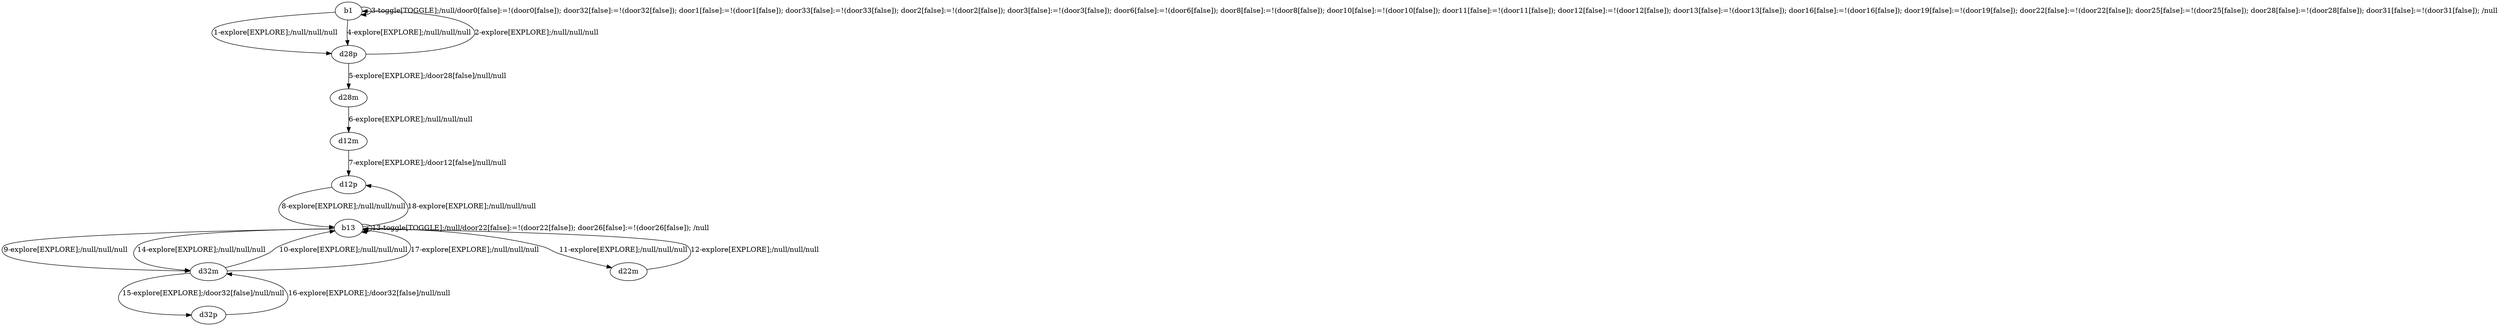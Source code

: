 # Total number of goals covered by this test: 3
# b13 --> d32m
# d32m --> b13
# b13 --> b13

digraph g {
"b1" -> "d28p" [label = "1-explore[EXPLORE];/null/null/null"];
"d28p" -> "b1" [label = "2-explore[EXPLORE];/null/null/null"];
"b1" -> "b1" [label = "3-toggle[TOGGLE];/null/door0[false]:=!(door0[false]); door32[false]:=!(door32[false]); door1[false]:=!(door1[false]); door33[false]:=!(door33[false]); door2[false]:=!(door2[false]); door3[false]:=!(door3[false]); door6[false]:=!(door6[false]); door8[false]:=!(door8[false]); door10[false]:=!(door10[false]); door11[false]:=!(door11[false]); door12[false]:=!(door12[false]); door13[false]:=!(door13[false]); door16[false]:=!(door16[false]); door19[false]:=!(door19[false]); door22[false]:=!(door22[false]); door25[false]:=!(door25[false]); door28[false]:=!(door28[false]); door31[false]:=!(door31[false]); /null"];
"b1" -> "d28p" [label = "4-explore[EXPLORE];/null/null/null"];
"d28p" -> "d28m" [label = "5-explore[EXPLORE];/door28[false]/null/null"];
"d28m" -> "d12m" [label = "6-explore[EXPLORE];/null/null/null"];
"d12m" -> "d12p" [label = "7-explore[EXPLORE];/door12[false]/null/null"];
"d12p" -> "b13" [label = "8-explore[EXPLORE];/null/null/null"];
"b13" -> "d32m" [label = "9-explore[EXPLORE];/null/null/null"];
"d32m" -> "b13" [label = "10-explore[EXPLORE];/null/null/null"];
"b13" -> "d22m" [label = "11-explore[EXPLORE];/null/null/null"];
"d22m" -> "b13" [label = "12-explore[EXPLORE];/null/null/null"];
"b13" -> "b13" [label = "13-toggle[TOGGLE];/null/door22[false]:=!(door22[false]); door26[false]:=!(door26[false]); /null"];
"b13" -> "d32m" [label = "14-explore[EXPLORE];/null/null/null"];
"d32m" -> "d32p" [label = "15-explore[EXPLORE];/door32[false]/null/null"];
"d32p" -> "d32m" [label = "16-explore[EXPLORE];/door32[false]/null/null"];
"d32m" -> "b13" [label = "17-explore[EXPLORE];/null/null/null"];
"b13" -> "d12p" [label = "18-explore[EXPLORE];/null/null/null"];
}